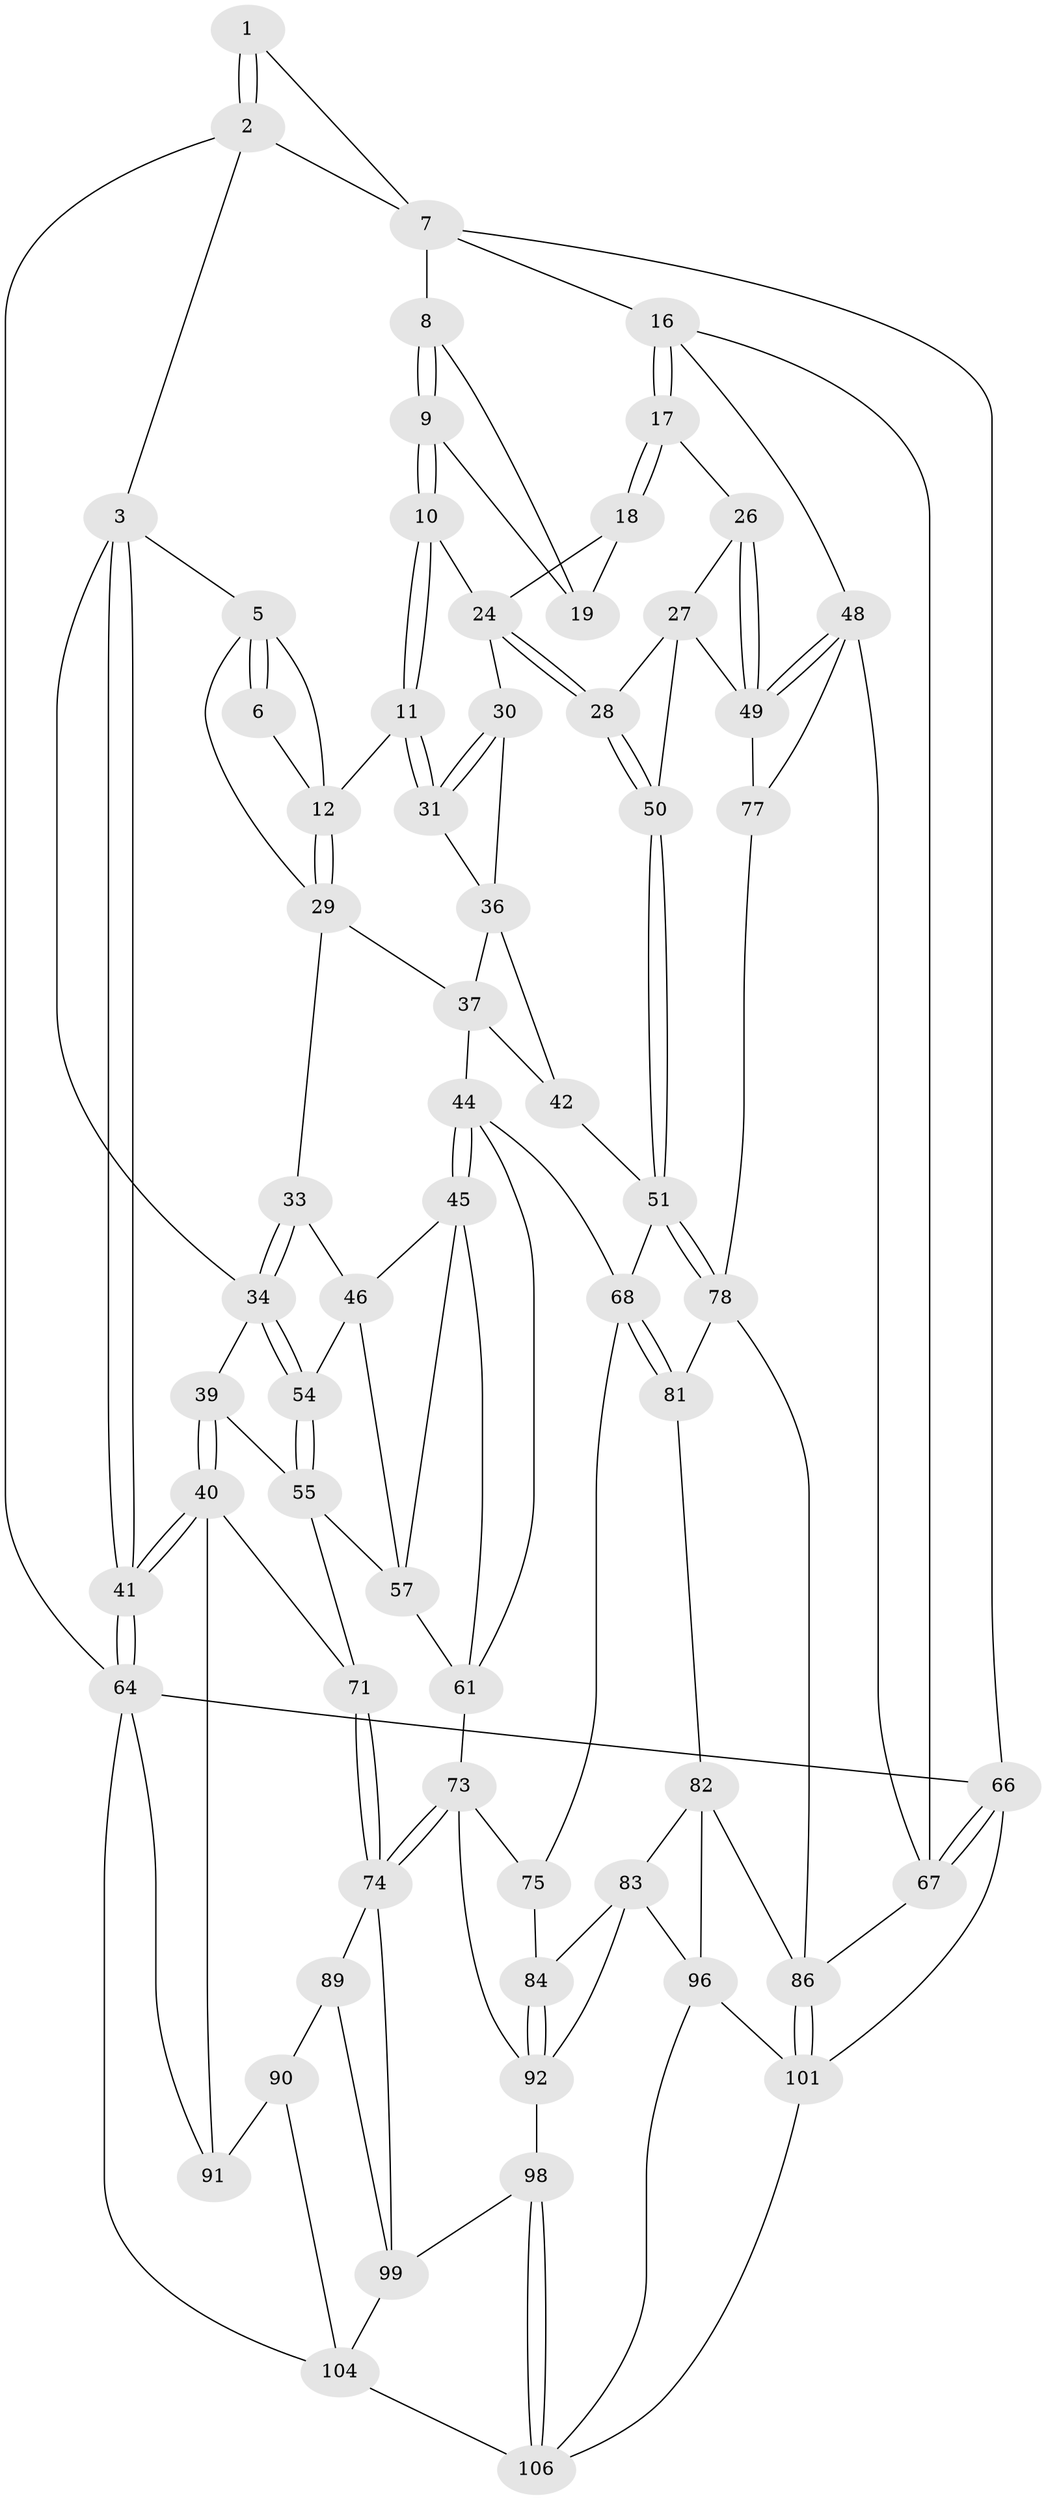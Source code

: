 // Generated by graph-tools (version 1.1) at 2025/24/03/03/25 07:24:34]
// undirected, 66 vertices, 149 edges
graph export_dot {
graph [start="1"]
  node [color=gray90,style=filled];
  1 [pos="+0.5021080842736768+0"];
  2 [pos="+0+0"];
  3 [pos="+0+0",super="+4"];
  5 [pos="+0.22012866983386653+0.08531475233768808",super="+14"];
  6 [pos="+0.4056719001244008+0"];
  7 [pos="+0.5964768251443044+0",super="+15"];
  8 [pos="+0.5933594098406544+0"];
  9 [pos="+0.5418633696871178+0.05505150648093189",super="+21"];
  10 [pos="+0.5239936269683381+0.10233268405132732",super="+23"];
  11 [pos="+0.48579768836068243+0.1356397494718409"];
  12 [pos="+0.44524267098933834+0.132498177100436",super="+13"];
  16 [pos="+1+0",super="+47"];
  17 [pos="+0.9561020229707179+0.10523718534457936"];
  18 [pos="+0.739259508896737+0.11722994475308249",super="+22"];
  19 [pos="+0.6621176344940376+0.022833431041815275",super="+20"];
  24 [pos="+0.7173364239322283+0.2896699886246426",super="+25"];
  26 [pos="+0.8865833266145022+0.21144583457026456"];
  27 [pos="+0.7207214459058717+0.28954929101579396",super="+59"];
  28 [pos="+0.7179751057637735+0.29001121340817876"];
  29 [pos="+0.3354090471267963+0.1633189932941344",super="+32"];
  30 [pos="+0.6012750362064554+0.2926162885411457"];
  31 [pos="+0.4852665376395131+0.1589452867942145"];
  33 [pos="+0.33004794472534826+0.28034817694069625"];
  34 [pos="+0.21660752110452894+0.30153006338495036",super="+35"];
  36 [pos="+0.46838118846027926+0.22058105142810638",super="+38"];
  37 [pos="+0.39637571823858475+0.2805153566755606",super="+43"];
  39 [pos="+0.07050501969836846+0.4057610791959512"];
  40 [pos="+0+0.5401277118853618",super="+72"];
  41 [pos="+0+0.5487114638148374"];
  42 [pos="+0.5373402766563212+0.34669468930254604"];
  44 [pos="+0.46395353319933713+0.40028003524769973",super="+60"];
  45 [pos="+0.34084135026476686+0.36597238043478786",super="+56"];
  46 [pos="+0.3358613711364447+0.34020990703805626",super="+53"];
  48 [pos="+1+0.5093339859432899",super="+79"];
  49 [pos="+0.9355574438622621+0.44629899938313816",super="+58"];
  50 [pos="+0.6950951067564511+0.4567934984865377"];
  51 [pos="+0.6925796142269166+0.46213698056782193",super="+52"];
  54 [pos="+0.2095107318466915+0.36391996150309586"];
  55 [pos="+0.16024131155014965+0.4041667473208008",super="+63"];
  57 [pos="+0.2726533643108513+0.426725757679331",super="+62"];
  61 [pos="+0.4158854441578401+0.4686833893614674",super="+70"];
  64 [pos="+0+0.6158092337386901",super="+65"];
  66 [pos="+1+1"];
  67 [pos="+1+0.9774982069839381",super="+85"];
  68 [pos="+0.634754474234852+0.4915816560042188",super="+69"];
  71 [pos="+0.13177723337211486+0.5840984713110804"];
  73 [pos="+0.3160271629777907+0.6142455402553875",super="+76"];
  74 [pos="+0.3022428709266874+0.6276153826470892",super="+88"];
  75 [pos="+0.5095100217238315+0.6056713119492908"];
  77 [pos="+0.8371456273498235+0.5091270804891019"];
  78 [pos="+0.7632197957860292+0.5309697822132933",super="+80"];
  81 [pos="+0.6416631612837878+0.5797899119805786"];
  82 [pos="+0.5729505280425555+0.6556656223938215",super="+95"];
  83 [pos="+0.5645545108078183+0.6532652967865344",super="+93"];
  84 [pos="+0.5505239471516381+0.6476676430876368"];
  86 [pos="+0.7933995817285354+0.7109803464350417",super="+87"];
  89 [pos="+0.240315444283233+0.7370557319593956"];
  90 [pos="+0.13017858496714307+0.7379119772648152",super="+100"];
  91 [pos="+0.10499499602938267+0.7174637320723565",super="+97"];
  92 [pos="+0.47909196345659827+0.7257124498800632",super="+94"];
  96 [pos="+0.6225465847386248+0.7745991516716624",super="+102"];
  98 [pos="+0.4495012928499249+0.8266937276781784"];
  99 [pos="+0.3996019343183965+0.8070700127743382",super="+103"];
  101 [pos="+0.7263573061323637+0.7956580190920208",super="+105"];
  104 [pos="+0.13927895690746725+1",super="+107"];
  106 [pos="+0.5114600465290873+1",super="+108"];
  1 -- 2;
  1 -- 2;
  1 -- 7;
  2 -- 3;
  2 -- 7;
  2 -- 64;
  3 -- 41;
  3 -- 41;
  3 -- 5;
  3 -- 34;
  5 -- 6;
  5 -- 6;
  5 -- 29;
  5 -- 12;
  6 -- 12;
  7 -- 8;
  7 -- 16;
  7 -- 66;
  8 -- 9;
  8 -- 9;
  8 -- 19;
  9 -- 10 [weight=2];
  9 -- 10;
  9 -- 19;
  10 -- 11;
  10 -- 11;
  10 -- 24;
  11 -- 12;
  11 -- 31;
  11 -- 31;
  12 -- 29;
  12 -- 29;
  16 -- 17;
  16 -- 17;
  16 -- 48;
  16 -- 67;
  17 -- 18;
  17 -- 18;
  17 -- 26;
  18 -- 19 [weight=2];
  18 -- 24;
  24 -- 28;
  24 -- 28;
  24 -- 30;
  26 -- 27;
  26 -- 49;
  26 -- 49;
  27 -- 28;
  27 -- 50;
  27 -- 49;
  28 -- 50;
  28 -- 50;
  29 -- 33;
  29 -- 37;
  30 -- 31;
  30 -- 31;
  30 -- 36;
  31 -- 36;
  33 -- 34;
  33 -- 34;
  33 -- 46;
  34 -- 54;
  34 -- 54;
  34 -- 39;
  36 -- 37;
  36 -- 42;
  37 -- 42;
  37 -- 44;
  39 -- 40;
  39 -- 40;
  39 -- 55;
  40 -- 41;
  40 -- 41;
  40 -- 91;
  40 -- 71;
  41 -- 64;
  41 -- 64;
  42 -- 51;
  44 -- 45;
  44 -- 45;
  44 -- 61;
  44 -- 68;
  45 -- 46;
  45 -- 57;
  45 -- 61;
  46 -- 54;
  46 -- 57;
  48 -- 49;
  48 -- 49;
  48 -- 67;
  48 -- 77;
  49 -- 77;
  50 -- 51;
  50 -- 51;
  51 -- 78;
  51 -- 78;
  51 -- 68;
  54 -- 55;
  54 -- 55;
  55 -- 71;
  55 -- 57;
  57 -- 61;
  61 -- 73;
  64 -- 91;
  64 -- 66;
  64 -- 104;
  66 -- 67;
  66 -- 67;
  66 -- 101;
  67 -- 86;
  68 -- 81;
  68 -- 81;
  68 -- 75;
  71 -- 74;
  71 -- 74;
  73 -- 74;
  73 -- 74;
  73 -- 75;
  73 -- 92;
  74 -- 89;
  74 -- 99;
  75 -- 84;
  77 -- 78;
  78 -- 81;
  78 -- 86;
  81 -- 82;
  82 -- 83;
  82 -- 96;
  82 -- 86;
  83 -- 84;
  83 -- 96;
  83 -- 92;
  84 -- 92;
  84 -- 92;
  86 -- 101;
  86 -- 101;
  89 -- 90;
  89 -- 99;
  90 -- 91 [weight=2];
  90 -- 104;
  92 -- 98;
  96 -- 106;
  96 -- 101;
  98 -- 99;
  98 -- 106;
  98 -- 106;
  99 -- 104;
  101 -- 106;
  104 -- 106;
}
